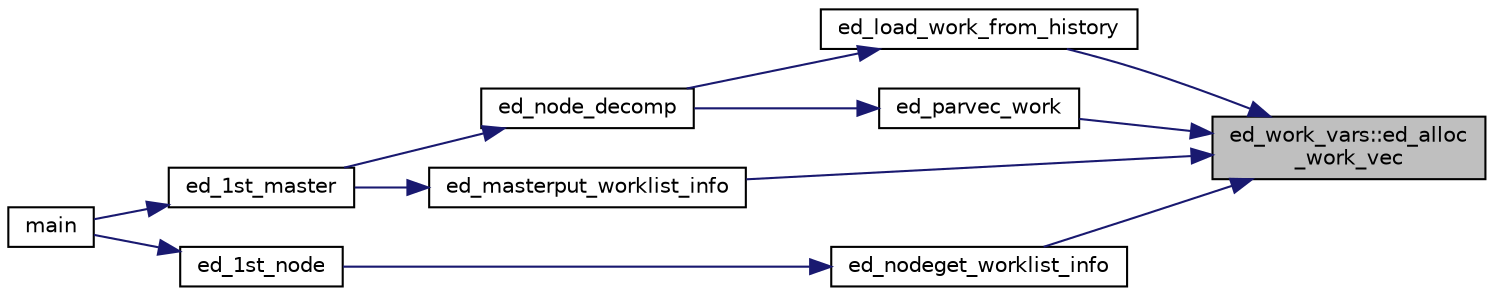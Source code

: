 digraph "ed_work_vars::ed_alloc_work_vec"
{
 // LATEX_PDF_SIZE
  edge [fontname="Helvetica",fontsize="10",labelfontname="Helvetica",labelfontsize="10"];
  node [fontname="Helvetica",fontsize="10",shape=record];
  rankdir="RL";
  Node1 [label="ed_work_vars::ed_alloc\l_work_vec",height=0.2,width=0.4,color="black", fillcolor="grey75", style="filled", fontcolor="black",tooltip=" "];
  Node1 -> Node2 [dir="back",color="midnightblue",fontsize="10",style="solid",fontname="Helvetica"];
  Node2 [label="ed_load_work_from_history",height=0.2,width=0.4,color="black", fillcolor="white", style="filled",URL="$ed__para__init_8f90.html#a4043d80167cecaf841551615bed3d933",tooltip=" "];
  Node2 -> Node3 [dir="back",color="midnightblue",fontsize="10",style="solid",fontname="Helvetica"];
  Node3 [label="ed_node_decomp",height=0.2,width=0.4,color="black", fillcolor="white", style="filled",URL="$ed__para__init_8f90.html#a7e154783bfabc64af7dcc857db4dffbb",tooltip=" "];
  Node3 -> Node4 [dir="back",color="midnightblue",fontsize="10",style="solid",fontname="Helvetica"];
  Node4 [label="ed_1st_master",height=0.2,width=0.4,color="black", fillcolor="white", style="filled",URL="$ed__1st_8_f90.html#a210220ea32a2360ac21ce627205a9316",tooltip=" "];
  Node4 -> Node5 [dir="back",color="midnightblue",fontsize="10",style="solid",fontname="Helvetica"];
  Node5 [label="main",height=0.2,width=0.4,color="black", fillcolor="white", style="filled",URL="$edmain_8_f90.html#a8ec2266d83cd6c0b762cbcbc92c0af3d",tooltip=" "];
  Node1 -> Node6 [dir="back",color="midnightblue",fontsize="10",style="solid",fontname="Helvetica"];
  Node6 [label="ed_masterput_worklist_info",height=0.2,width=0.4,color="black", fillcolor="white", style="filled",URL="$ed__mpass__init_8_f90.html#a92ea90e711dba589f46d6e84f21526c8",tooltip=" "];
  Node6 -> Node4 [dir="back",color="midnightblue",fontsize="10",style="solid",fontname="Helvetica"];
  Node1 -> Node7 [dir="back",color="midnightblue",fontsize="10",style="solid",fontname="Helvetica"];
  Node7 [label="ed_nodeget_worklist_info",height=0.2,width=0.4,color="black", fillcolor="white", style="filled",URL="$ed__mpass__init_8_f90.html#a5ad92c335f14b12bdba706f520c2e3e8",tooltip=" "];
  Node7 -> Node8 [dir="back",color="midnightblue",fontsize="10",style="solid",fontname="Helvetica"];
  Node8 [label="ed_1st_node",height=0.2,width=0.4,color="black", fillcolor="white", style="filled",URL="$ed__1st_8_f90.html#a88c7eafef7545a0e8343dd5a148f8320",tooltip=" "];
  Node8 -> Node5 [dir="back",color="midnightblue",fontsize="10",style="solid",fontname="Helvetica"];
  Node1 -> Node9 [dir="back",color="midnightblue",fontsize="10",style="solid",fontname="Helvetica"];
  Node9 [label="ed_parvec_work",height=0.2,width=0.4,color="black", fillcolor="white", style="filled",URL="$ed__para__init_8f90.html#a66a081a7094eb8a5e3e9d342c96dacd5",tooltip=" "];
  Node9 -> Node3 [dir="back",color="midnightblue",fontsize="10",style="solid",fontname="Helvetica"];
}
